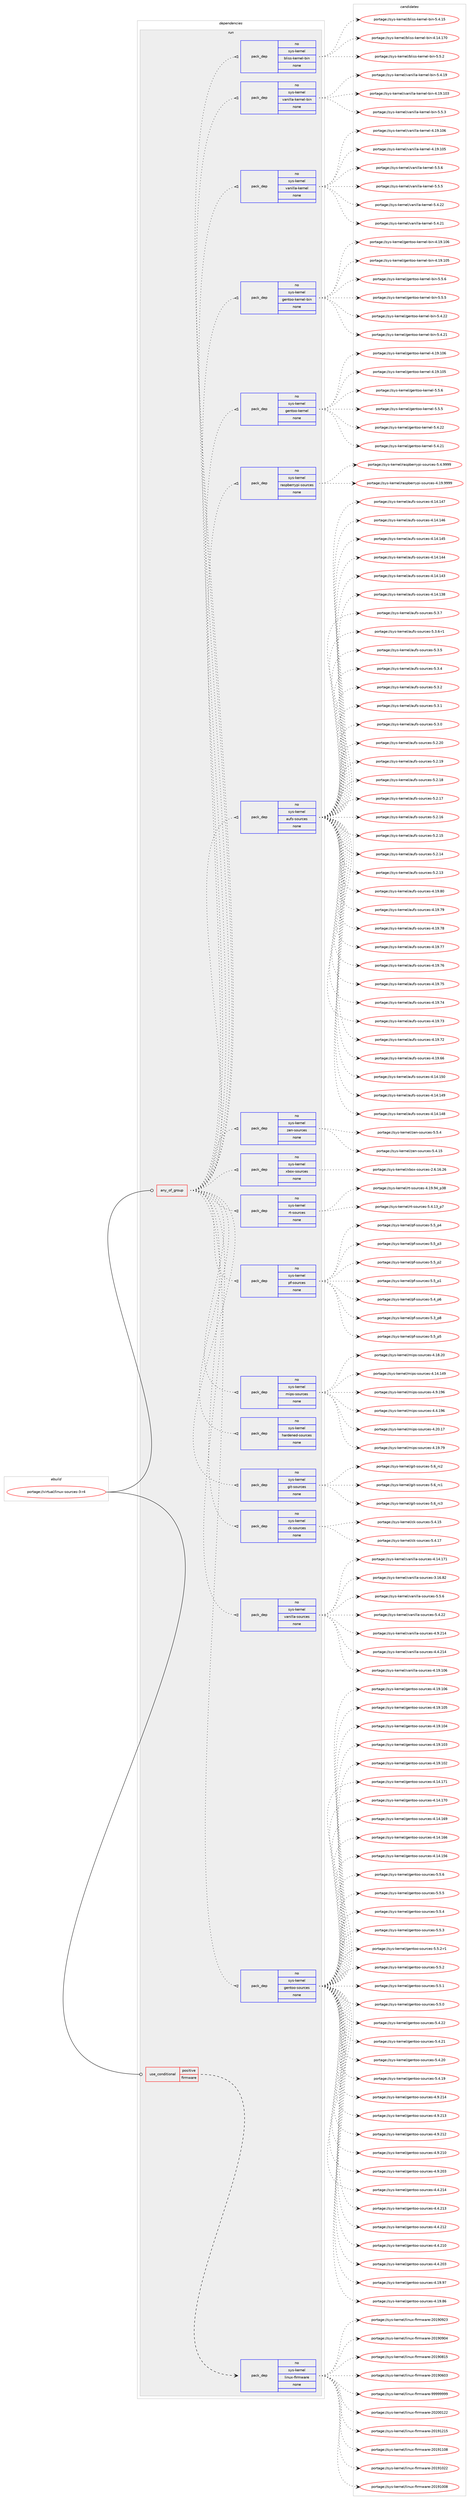 digraph prolog {

# *************
# Graph options
# *************

newrank=true;
concentrate=true;
compound=true;
graph [rankdir=LR,fontname=Helvetica,fontsize=10,ranksep=1.5];#, ranksep=2.5, nodesep=0.2];
edge  [arrowhead=vee];
node  [fontname=Helvetica,fontsize=10];

# **********
# The ebuild
# **********

subgraph cluster_leftcol {
color=gray;
rank=same;
label=<<i>ebuild</i>>;
id [label="portage://virtual/linux-sources-3-r4", color=red, width=4, href="../virtual/linux-sources-3-r4.svg"];
}

# ****************
# The dependencies
# ****************

subgraph cluster_midcol {
color=gray;
label=<<i>dependencies</i>>;
subgraph cluster_compile {
fillcolor="#eeeeee";
style=filled;
label=<<i>compile</i>>;
}
subgraph cluster_compileandrun {
fillcolor="#eeeeee";
style=filled;
label=<<i>compile and run</i>>;
}
subgraph cluster_run {
fillcolor="#eeeeee";
style=filled;
label=<<i>run</i>>;
subgraph any611 {
dependency26976 [label=<<TABLE BORDER="0" CELLBORDER="1" CELLSPACING="0" CELLPADDING="4"><TR><TD CELLPADDING="10">any_of_group</TD></TR></TABLE>>, shape=none, color=red];subgraph pack21816 {
dependency26977 [label=<<TABLE BORDER="0" CELLBORDER="1" CELLSPACING="0" CELLPADDING="4" WIDTH="220"><TR><TD ROWSPAN="6" CELLPADDING="30">pack_dep</TD></TR><TR><TD WIDTH="110">no</TD></TR><TR><TD>sys-kernel</TD></TR><TR><TD>gentoo-sources</TD></TR><TR><TD>none</TD></TR><TR><TD></TD></TR></TABLE>>, shape=none, color=blue];
}
dependency26976:e -> dependency26977:w [weight=20,style="dotted",arrowhead="oinv"];
subgraph pack21817 {
dependency26978 [label=<<TABLE BORDER="0" CELLBORDER="1" CELLSPACING="0" CELLPADDING="4" WIDTH="220"><TR><TD ROWSPAN="6" CELLPADDING="30">pack_dep</TD></TR><TR><TD WIDTH="110">no</TD></TR><TR><TD>sys-kernel</TD></TR><TR><TD>vanilla-sources</TD></TR><TR><TD>none</TD></TR><TR><TD></TD></TR></TABLE>>, shape=none, color=blue];
}
dependency26976:e -> dependency26978:w [weight=20,style="dotted",arrowhead="oinv"];
subgraph pack21818 {
dependency26979 [label=<<TABLE BORDER="0" CELLBORDER="1" CELLSPACING="0" CELLPADDING="4" WIDTH="220"><TR><TD ROWSPAN="6" CELLPADDING="30">pack_dep</TD></TR><TR><TD WIDTH="110">no</TD></TR><TR><TD>sys-kernel</TD></TR><TR><TD>ck-sources</TD></TR><TR><TD>none</TD></TR><TR><TD></TD></TR></TABLE>>, shape=none, color=blue];
}
dependency26976:e -> dependency26979:w [weight=20,style="dotted",arrowhead="oinv"];
subgraph pack21819 {
dependency26980 [label=<<TABLE BORDER="0" CELLBORDER="1" CELLSPACING="0" CELLPADDING="4" WIDTH="220"><TR><TD ROWSPAN="6" CELLPADDING="30">pack_dep</TD></TR><TR><TD WIDTH="110">no</TD></TR><TR><TD>sys-kernel</TD></TR><TR><TD>git-sources</TD></TR><TR><TD>none</TD></TR><TR><TD></TD></TR></TABLE>>, shape=none, color=blue];
}
dependency26976:e -> dependency26980:w [weight=20,style="dotted",arrowhead="oinv"];
subgraph pack21820 {
dependency26981 [label=<<TABLE BORDER="0" CELLBORDER="1" CELLSPACING="0" CELLPADDING="4" WIDTH="220"><TR><TD ROWSPAN="6" CELLPADDING="30">pack_dep</TD></TR><TR><TD WIDTH="110">no</TD></TR><TR><TD>sys-kernel</TD></TR><TR><TD>hardened-sources</TD></TR><TR><TD>none</TD></TR><TR><TD></TD></TR></TABLE>>, shape=none, color=blue];
}
dependency26976:e -> dependency26981:w [weight=20,style="dotted",arrowhead="oinv"];
subgraph pack21821 {
dependency26982 [label=<<TABLE BORDER="0" CELLBORDER="1" CELLSPACING="0" CELLPADDING="4" WIDTH="220"><TR><TD ROWSPAN="6" CELLPADDING="30">pack_dep</TD></TR><TR><TD WIDTH="110">no</TD></TR><TR><TD>sys-kernel</TD></TR><TR><TD>mips-sources</TD></TR><TR><TD>none</TD></TR><TR><TD></TD></TR></TABLE>>, shape=none, color=blue];
}
dependency26976:e -> dependency26982:w [weight=20,style="dotted",arrowhead="oinv"];
subgraph pack21822 {
dependency26983 [label=<<TABLE BORDER="0" CELLBORDER="1" CELLSPACING="0" CELLPADDING="4" WIDTH="220"><TR><TD ROWSPAN="6" CELLPADDING="30">pack_dep</TD></TR><TR><TD WIDTH="110">no</TD></TR><TR><TD>sys-kernel</TD></TR><TR><TD>pf-sources</TD></TR><TR><TD>none</TD></TR><TR><TD></TD></TR></TABLE>>, shape=none, color=blue];
}
dependency26976:e -> dependency26983:w [weight=20,style="dotted",arrowhead="oinv"];
subgraph pack21823 {
dependency26984 [label=<<TABLE BORDER="0" CELLBORDER="1" CELLSPACING="0" CELLPADDING="4" WIDTH="220"><TR><TD ROWSPAN="6" CELLPADDING="30">pack_dep</TD></TR><TR><TD WIDTH="110">no</TD></TR><TR><TD>sys-kernel</TD></TR><TR><TD>rt-sources</TD></TR><TR><TD>none</TD></TR><TR><TD></TD></TR></TABLE>>, shape=none, color=blue];
}
dependency26976:e -> dependency26984:w [weight=20,style="dotted",arrowhead="oinv"];
subgraph pack21824 {
dependency26985 [label=<<TABLE BORDER="0" CELLBORDER="1" CELLSPACING="0" CELLPADDING="4" WIDTH="220"><TR><TD ROWSPAN="6" CELLPADDING="30">pack_dep</TD></TR><TR><TD WIDTH="110">no</TD></TR><TR><TD>sys-kernel</TD></TR><TR><TD>xbox-sources</TD></TR><TR><TD>none</TD></TR><TR><TD></TD></TR></TABLE>>, shape=none, color=blue];
}
dependency26976:e -> dependency26985:w [weight=20,style="dotted",arrowhead="oinv"];
subgraph pack21825 {
dependency26986 [label=<<TABLE BORDER="0" CELLBORDER="1" CELLSPACING="0" CELLPADDING="4" WIDTH="220"><TR><TD ROWSPAN="6" CELLPADDING="30">pack_dep</TD></TR><TR><TD WIDTH="110">no</TD></TR><TR><TD>sys-kernel</TD></TR><TR><TD>zen-sources</TD></TR><TR><TD>none</TD></TR><TR><TD></TD></TR></TABLE>>, shape=none, color=blue];
}
dependency26976:e -> dependency26986:w [weight=20,style="dotted",arrowhead="oinv"];
subgraph pack21826 {
dependency26987 [label=<<TABLE BORDER="0" CELLBORDER="1" CELLSPACING="0" CELLPADDING="4" WIDTH="220"><TR><TD ROWSPAN="6" CELLPADDING="30">pack_dep</TD></TR><TR><TD WIDTH="110">no</TD></TR><TR><TD>sys-kernel</TD></TR><TR><TD>aufs-sources</TD></TR><TR><TD>none</TD></TR><TR><TD></TD></TR></TABLE>>, shape=none, color=blue];
}
dependency26976:e -> dependency26987:w [weight=20,style="dotted",arrowhead="oinv"];
subgraph pack21827 {
dependency26988 [label=<<TABLE BORDER="0" CELLBORDER="1" CELLSPACING="0" CELLPADDING="4" WIDTH="220"><TR><TD ROWSPAN="6" CELLPADDING="30">pack_dep</TD></TR><TR><TD WIDTH="110">no</TD></TR><TR><TD>sys-kernel</TD></TR><TR><TD>raspberrypi-sources</TD></TR><TR><TD>none</TD></TR><TR><TD></TD></TR></TABLE>>, shape=none, color=blue];
}
dependency26976:e -> dependency26988:w [weight=20,style="dotted",arrowhead="oinv"];
subgraph pack21828 {
dependency26989 [label=<<TABLE BORDER="0" CELLBORDER="1" CELLSPACING="0" CELLPADDING="4" WIDTH="220"><TR><TD ROWSPAN="6" CELLPADDING="30">pack_dep</TD></TR><TR><TD WIDTH="110">no</TD></TR><TR><TD>sys-kernel</TD></TR><TR><TD>gentoo-kernel</TD></TR><TR><TD>none</TD></TR><TR><TD></TD></TR></TABLE>>, shape=none, color=blue];
}
dependency26976:e -> dependency26989:w [weight=20,style="dotted",arrowhead="oinv"];
subgraph pack21829 {
dependency26990 [label=<<TABLE BORDER="0" CELLBORDER="1" CELLSPACING="0" CELLPADDING="4" WIDTH="220"><TR><TD ROWSPAN="6" CELLPADDING="30">pack_dep</TD></TR><TR><TD WIDTH="110">no</TD></TR><TR><TD>sys-kernel</TD></TR><TR><TD>gentoo-kernel-bin</TD></TR><TR><TD>none</TD></TR><TR><TD></TD></TR></TABLE>>, shape=none, color=blue];
}
dependency26976:e -> dependency26990:w [weight=20,style="dotted",arrowhead="oinv"];
subgraph pack21830 {
dependency26991 [label=<<TABLE BORDER="0" CELLBORDER="1" CELLSPACING="0" CELLPADDING="4" WIDTH="220"><TR><TD ROWSPAN="6" CELLPADDING="30">pack_dep</TD></TR><TR><TD WIDTH="110">no</TD></TR><TR><TD>sys-kernel</TD></TR><TR><TD>vanilla-kernel</TD></TR><TR><TD>none</TD></TR><TR><TD></TD></TR></TABLE>>, shape=none, color=blue];
}
dependency26976:e -> dependency26991:w [weight=20,style="dotted",arrowhead="oinv"];
subgraph pack21831 {
dependency26992 [label=<<TABLE BORDER="0" CELLBORDER="1" CELLSPACING="0" CELLPADDING="4" WIDTH="220"><TR><TD ROWSPAN="6" CELLPADDING="30">pack_dep</TD></TR><TR><TD WIDTH="110">no</TD></TR><TR><TD>sys-kernel</TD></TR><TR><TD>vanilla-kernel-bin</TD></TR><TR><TD>none</TD></TR><TR><TD></TD></TR></TABLE>>, shape=none, color=blue];
}
dependency26976:e -> dependency26992:w [weight=20,style="dotted",arrowhead="oinv"];
subgraph pack21832 {
dependency26993 [label=<<TABLE BORDER="0" CELLBORDER="1" CELLSPACING="0" CELLPADDING="4" WIDTH="220"><TR><TD ROWSPAN="6" CELLPADDING="30">pack_dep</TD></TR><TR><TD WIDTH="110">no</TD></TR><TR><TD>sys-kernel</TD></TR><TR><TD>bliss-kernel-bin</TD></TR><TR><TD>none</TD></TR><TR><TD></TD></TR></TABLE>>, shape=none, color=blue];
}
dependency26976:e -> dependency26993:w [weight=20,style="dotted",arrowhead="oinv"];
}
id:e -> dependency26976:w [weight=20,style="solid",arrowhead="odot"];
subgraph cond4532 {
dependency26994 [label=<<TABLE BORDER="0" CELLBORDER="1" CELLSPACING="0" CELLPADDING="4"><TR><TD ROWSPAN="3" CELLPADDING="10">use_conditional</TD></TR><TR><TD>positive</TD></TR><TR><TD>firmware</TD></TR></TABLE>>, shape=none, color=red];
subgraph pack21833 {
dependency26995 [label=<<TABLE BORDER="0" CELLBORDER="1" CELLSPACING="0" CELLPADDING="4" WIDTH="220"><TR><TD ROWSPAN="6" CELLPADDING="30">pack_dep</TD></TR><TR><TD WIDTH="110">no</TD></TR><TR><TD>sys-kernel</TD></TR><TR><TD>linux-firmware</TD></TR><TR><TD>none</TD></TR><TR><TD></TD></TR></TABLE>>, shape=none, color=blue];
}
dependency26994:e -> dependency26995:w [weight=20,style="dashed",arrowhead="vee"];
}
id:e -> dependency26994:w [weight=20,style="solid",arrowhead="odot"];
}
}

# **************
# The candidates
# **************

subgraph cluster_choices {
rank=same;
color=gray;
label=<<i>candidates</i>>;

subgraph choice21816 {
color=black;
nodesep=1;
choice11512111545107101114110101108471031011101161111114511511111711499101115455346534654 [label="portage://sys-kernel/gentoo-sources-5.5.6", color=red, width=4,href="../sys-kernel/gentoo-sources-5.5.6.svg"];
choice11512111545107101114110101108471031011101161111114511511111711499101115455346534653 [label="portage://sys-kernel/gentoo-sources-5.5.5", color=red, width=4,href="../sys-kernel/gentoo-sources-5.5.5.svg"];
choice11512111545107101114110101108471031011101161111114511511111711499101115455346534652 [label="portage://sys-kernel/gentoo-sources-5.5.4", color=red, width=4,href="../sys-kernel/gentoo-sources-5.5.4.svg"];
choice11512111545107101114110101108471031011101161111114511511111711499101115455346534651 [label="portage://sys-kernel/gentoo-sources-5.5.3", color=red, width=4,href="../sys-kernel/gentoo-sources-5.5.3.svg"];
choice115121115451071011141101011084710310111011611111145115111117114991011154553465346504511449 [label="portage://sys-kernel/gentoo-sources-5.5.2-r1", color=red, width=4,href="../sys-kernel/gentoo-sources-5.5.2-r1.svg"];
choice11512111545107101114110101108471031011101161111114511511111711499101115455346534650 [label="portage://sys-kernel/gentoo-sources-5.5.2", color=red, width=4,href="../sys-kernel/gentoo-sources-5.5.2.svg"];
choice11512111545107101114110101108471031011101161111114511511111711499101115455346534649 [label="portage://sys-kernel/gentoo-sources-5.5.1", color=red, width=4,href="../sys-kernel/gentoo-sources-5.5.1.svg"];
choice11512111545107101114110101108471031011101161111114511511111711499101115455346534648 [label="portage://sys-kernel/gentoo-sources-5.5.0", color=red, width=4,href="../sys-kernel/gentoo-sources-5.5.0.svg"];
choice1151211154510710111411010110847103101110116111111451151111171149910111545534652465050 [label="portage://sys-kernel/gentoo-sources-5.4.22", color=red, width=4,href="../sys-kernel/gentoo-sources-5.4.22.svg"];
choice1151211154510710111411010110847103101110116111111451151111171149910111545534652465049 [label="portage://sys-kernel/gentoo-sources-5.4.21", color=red, width=4,href="../sys-kernel/gentoo-sources-5.4.21.svg"];
choice1151211154510710111411010110847103101110116111111451151111171149910111545534652465048 [label="portage://sys-kernel/gentoo-sources-5.4.20", color=red, width=4,href="../sys-kernel/gentoo-sources-5.4.20.svg"];
choice1151211154510710111411010110847103101110116111111451151111171149910111545534652464957 [label="portage://sys-kernel/gentoo-sources-5.4.19", color=red, width=4,href="../sys-kernel/gentoo-sources-5.4.19.svg"];
choice115121115451071011141101011084710310111011611111145115111117114991011154552465746504952 [label="portage://sys-kernel/gentoo-sources-4.9.214", color=red, width=4,href="../sys-kernel/gentoo-sources-4.9.214.svg"];
choice115121115451071011141101011084710310111011611111145115111117114991011154552465746504951 [label="portage://sys-kernel/gentoo-sources-4.9.213", color=red, width=4,href="../sys-kernel/gentoo-sources-4.9.213.svg"];
choice115121115451071011141101011084710310111011611111145115111117114991011154552465746504950 [label="portage://sys-kernel/gentoo-sources-4.9.212", color=red, width=4,href="../sys-kernel/gentoo-sources-4.9.212.svg"];
choice115121115451071011141101011084710310111011611111145115111117114991011154552465746504948 [label="portage://sys-kernel/gentoo-sources-4.9.210", color=red, width=4,href="../sys-kernel/gentoo-sources-4.9.210.svg"];
choice115121115451071011141101011084710310111011611111145115111117114991011154552465746504851 [label="portage://sys-kernel/gentoo-sources-4.9.203", color=red, width=4,href="../sys-kernel/gentoo-sources-4.9.203.svg"];
choice115121115451071011141101011084710310111011611111145115111117114991011154552465246504952 [label="portage://sys-kernel/gentoo-sources-4.4.214", color=red, width=4,href="../sys-kernel/gentoo-sources-4.4.214.svg"];
choice115121115451071011141101011084710310111011611111145115111117114991011154552465246504951 [label="portage://sys-kernel/gentoo-sources-4.4.213", color=red, width=4,href="../sys-kernel/gentoo-sources-4.4.213.svg"];
choice115121115451071011141101011084710310111011611111145115111117114991011154552465246504950 [label="portage://sys-kernel/gentoo-sources-4.4.212", color=red, width=4,href="../sys-kernel/gentoo-sources-4.4.212.svg"];
choice115121115451071011141101011084710310111011611111145115111117114991011154552465246504948 [label="portage://sys-kernel/gentoo-sources-4.4.210", color=red, width=4,href="../sys-kernel/gentoo-sources-4.4.210.svg"];
choice115121115451071011141101011084710310111011611111145115111117114991011154552465246504851 [label="portage://sys-kernel/gentoo-sources-4.4.203", color=red, width=4,href="../sys-kernel/gentoo-sources-4.4.203.svg"];
choice115121115451071011141101011084710310111011611111145115111117114991011154552464957465755 [label="portage://sys-kernel/gentoo-sources-4.19.97", color=red, width=4,href="../sys-kernel/gentoo-sources-4.19.97.svg"];
choice115121115451071011141101011084710310111011611111145115111117114991011154552464957465654 [label="portage://sys-kernel/gentoo-sources-4.19.86", color=red, width=4,href="../sys-kernel/gentoo-sources-4.19.86.svg"];
choice11512111545107101114110101108471031011101161111114511511111711499101115455246495746494854 [label="portage://sys-kernel/gentoo-sources-4.19.106", color=red, width=4,href="../sys-kernel/gentoo-sources-4.19.106.svg"];
choice11512111545107101114110101108471031011101161111114511511111711499101115455246495746494853 [label="portage://sys-kernel/gentoo-sources-4.19.105", color=red, width=4,href="../sys-kernel/gentoo-sources-4.19.105.svg"];
choice11512111545107101114110101108471031011101161111114511511111711499101115455246495746494852 [label="portage://sys-kernel/gentoo-sources-4.19.104", color=red, width=4,href="../sys-kernel/gentoo-sources-4.19.104.svg"];
choice11512111545107101114110101108471031011101161111114511511111711499101115455246495746494851 [label="portage://sys-kernel/gentoo-sources-4.19.103", color=red, width=4,href="../sys-kernel/gentoo-sources-4.19.103.svg"];
choice11512111545107101114110101108471031011101161111114511511111711499101115455246495746494850 [label="portage://sys-kernel/gentoo-sources-4.19.102", color=red, width=4,href="../sys-kernel/gentoo-sources-4.19.102.svg"];
choice11512111545107101114110101108471031011101161111114511511111711499101115455246495246495549 [label="portage://sys-kernel/gentoo-sources-4.14.171", color=red, width=4,href="../sys-kernel/gentoo-sources-4.14.171.svg"];
choice11512111545107101114110101108471031011101161111114511511111711499101115455246495246495548 [label="portage://sys-kernel/gentoo-sources-4.14.170", color=red, width=4,href="../sys-kernel/gentoo-sources-4.14.170.svg"];
choice11512111545107101114110101108471031011101161111114511511111711499101115455246495246495457 [label="portage://sys-kernel/gentoo-sources-4.14.169", color=red, width=4,href="../sys-kernel/gentoo-sources-4.14.169.svg"];
choice11512111545107101114110101108471031011101161111114511511111711499101115455246495246495454 [label="portage://sys-kernel/gentoo-sources-4.14.166", color=red, width=4,href="../sys-kernel/gentoo-sources-4.14.166.svg"];
choice11512111545107101114110101108471031011101161111114511511111711499101115455246495246495354 [label="portage://sys-kernel/gentoo-sources-4.14.156", color=red, width=4,href="../sys-kernel/gentoo-sources-4.14.156.svg"];
dependency26977:e -> choice11512111545107101114110101108471031011101161111114511511111711499101115455346534654:w [style=dotted,weight="100"];
dependency26977:e -> choice11512111545107101114110101108471031011101161111114511511111711499101115455346534653:w [style=dotted,weight="100"];
dependency26977:e -> choice11512111545107101114110101108471031011101161111114511511111711499101115455346534652:w [style=dotted,weight="100"];
dependency26977:e -> choice11512111545107101114110101108471031011101161111114511511111711499101115455346534651:w [style=dotted,weight="100"];
dependency26977:e -> choice115121115451071011141101011084710310111011611111145115111117114991011154553465346504511449:w [style=dotted,weight="100"];
dependency26977:e -> choice11512111545107101114110101108471031011101161111114511511111711499101115455346534650:w [style=dotted,weight="100"];
dependency26977:e -> choice11512111545107101114110101108471031011101161111114511511111711499101115455346534649:w [style=dotted,weight="100"];
dependency26977:e -> choice11512111545107101114110101108471031011101161111114511511111711499101115455346534648:w [style=dotted,weight="100"];
dependency26977:e -> choice1151211154510710111411010110847103101110116111111451151111171149910111545534652465050:w [style=dotted,weight="100"];
dependency26977:e -> choice1151211154510710111411010110847103101110116111111451151111171149910111545534652465049:w [style=dotted,weight="100"];
dependency26977:e -> choice1151211154510710111411010110847103101110116111111451151111171149910111545534652465048:w [style=dotted,weight="100"];
dependency26977:e -> choice1151211154510710111411010110847103101110116111111451151111171149910111545534652464957:w [style=dotted,weight="100"];
dependency26977:e -> choice115121115451071011141101011084710310111011611111145115111117114991011154552465746504952:w [style=dotted,weight="100"];
dependency26977:e -> choice115121115451071011141101011084710310111011611111145115111117114991011154552465746504951:w [style=dotted,weight="100"];
dependency26977:e -> choice115121115451071011141101011084710310111011611111145115111117114991011154552465746504950:w [style=dotted,weight="100"];
dependency26977:e -> choice115121115451071011141101011084710310111011611111145115111117114991011154552465746504948:w [style=dotted,weight="100"];
dependency26977:e -> choice115121115451071011141101011084710310111011611111145115111117114991011154552465746504851:w [style=dotted,weight="100"];
dependency26977:e -> choice115121115451071011141101011084710310111011611111145115111117114991011154552465246504952:w [style=dotted,weight="100"];
dependency26977:e -> choice115121115451071011141101011084710310111011611111145115111117114991011154552465246504951:w [style=dotted,weight="100"];
dependency26977:e -> choice115121115451071011141101011084710310111011611111145115111117114991011154552465246504950:w [style=dotted,weight="100"];
dependency26977:e -> choice115121115451071011141101011084710310111011611111145115111117114991011154552465246504948:w [style=dotted,weight="100"];
dependency26977:e -> choice115121115451071011141101011084710310111011611111145115111117114991011154552465246504851:w [style=dotted,weight="100"];
dependency26977:e -> choice115121115451071011141101011084710310111011611111145115111117114991011154552464957465755:w [style=dotted,weight="100"];
dependency26977:e -> choice115121115451071011141101011084710310111011611111145115111117114991011154552464957465654:w [style=dotted,weight="100"];
dependency26977:e -> choice11512111545107101114110101108471031011101161111114511511111711499101115455246495746494854:w [style=dotted,weight="100"];
dependency26977:e -> choice11512111545107101114110101108471031011101161111114511511111711499101115455246495746494853:w [style=dotted,weight="100"];
dependency26977:e -> choice11512111545107101114110101108471031011101161111114511511111711499101115455246495746494852:w [style=dotted,weight="100"];
dependency26977:e -> choice11512111545107101114110101108471031011101161111114511511111711499101115455246495746494851:w [style=dotted,weight="100"];
dependency26977:e -> choice11512111545107101114110101108471031011101161111114511511111711499101115455246495746494850:w [style=dotted,weight="100"];
dependency26977:e -> choice11512111545107101114110101108471031011101161111114511511111711499101115455246495246495549:w [style=dotted,weight="100"];
dependency26977:e -> choice11512111545107101114110101108471031011101161111114511511111711499101115455246495246495548:w [style=dotted,weight="100"];
dependency26977:e -> choice11512111545107101114110101108471031011101161111114511511111711499101115455246495246495457:w [style=dotted,weight="100"];
dependency26977:e -> choice11512111545107101114110101108471031011101161111114511511111711499101115455246495246495454:w [style=dotted,weight="100"];
dependency26977:e -> choice11512111545107101114110101108471031011101161111114511511111711499101115455246495246495354:w [style=dotted,weight="100"];
}
subgraph choice21817 {
color=black;
nodesep=1;
choice115121115451071011141101011084711897110105108108974511511111711499101115455346534654 [label="portage://sys-kernel/vanilla-sources-5.5.6", color=red, width=4,href="../sys-kernel/vanilla-sources-5.5.6.svg"];
choice11512111545107101114110101108471189711010510810897451151111171149910111545534652465050 [label="portage://sys-kernel/vanilla-sources-5.4.22", color=red, width=4,href="../sys-kernel/vanilla-sources-5.4.22.svg"];
choice1151211154510710111411010110847118971101051081089745115111117114991011154552465746504952 [label="portage://sys-kernel/vanilla-sources-4.9.214", color=red, width=4,href="../sys-kernel/vanilla-sources-4.9.214.svg"];
choice1151211154510710111411010110847118971101051081089745115111117114991011154552465246504952 [label="portage://sys-kernel/vanilla-sources-4.4.214", color=red, width=4,href="../sys-kernel/vanilla-sources-4.4.214.svg"];
choice115121115451071011141101011084711897110105108108974511511111711499101115455246495746494854 [label="portage://sys-kernel/vanilla-sources-4.19.106", color=red, width=4,href="../sys-kernel/vanilla-sources-4.19.106.svg"];
choice115121115451071011141101011084711897110105108108974511511111711499101115455246495246495549 [label="portage://sys-kernel/vanilla-sources-4.14.171", color=red, width=4,href="../sys-kernel/vanilla-sources-4.14.171.svg"];
choice1151211154510710111411010110847118971101051081089745115111117114991011154551464954465650 [label="portage://sys-kernel/vanilla-sources-3.16.82", color=red, width=4,href="../sys-kernel/vanilla-sources-3.16.82.svg"];
dependency26978:e -> choice115121115451071011141101011084711897110105108108974511511111711499101115455346534654:w [style=dotted,weight="100"];
dependency26978:e -> choice11512111545107101114110101108471189711010510810897451151111171149910111545534652465050:w [style=dotted,weight="100"];
dependency26978:e -> choice1151211154510710111411010110847118971101051081089745115111117114991011154552465746504952:w [style=dotted,weight="100"];
dependency26978:e -> choice1151211154510710111411010110847118971101051081089745115111117114991011154552465246504952:w [style=dotted,weight="100"];
dependency26978:e -> choice115121115451071011141101011084711897110105108108974511511111711499101115455246495746494854:w [style=dotted,weight="100"];
dependency26978:e -> choice115121115451071011141101011084711897110105108108974511511111711499101115455246495246495549:w [style=dotted,weight="100"];
dependency26978:e -> choice1151211154510710111411010110847118971101051081089745115111117114991011154551464954465650:w [style=dotted,weight="100"];
}
subgraph choice21818 {
color=black;
nodesep=1;
choice115121115451071011141101011084799107451151111171149910111545534652464955 [label="portage://sys-kernel/ck-sources-5.4.17", color=red, width=4,href="../sys-kernel/ck-sources-5.4.17.svg"];
choice115121115451071011141101011084799107451151111171149910111545534652464953 [label="portage://sys-kernel/ck-sources-5.4.15", color=red, width=4,href="../sys-kernel/ck-sources-5.4.15.svg"];
dependency26979:e -> choice115121115451071011141101011084799107451151111171149910111545534652464955:w [style=dotted,weight="100"];
dependency26979:e -> choice115121115451071011141101011084799107451151111171149910111545534652464953:w [style=dotted,weight="100"];
}
subgraph choice21819 {
color=black;
nodesep=1;
choice1151211154510710111411010110847103105116451151111171149910111545534654951149951 [label="portage://sys-kernel/git-sources-5.6_rc3", color=red, width=4,href="../sys-kernel/git-sources-5.6_rc3.svg"];
choice1151211154510710111411010110847103105116451151111171149910111545534654951149950 [label="portage://sys-kernel/git-sources-5.6_rc2", color=red, width=4,href="../sys-kernel/git-sources-5.6_rc2.svg"];
choice1151211154510710111411010110847103105116451151111171149910111545534654951149949 [label="portage://sys-kernel/git-sources-5.6_rc1", color=red, width=4,href="../sys-kernel/git-sources-5.6_rc1.svg"];
dependency26980:e -> choice1151211154510710111411010110847103105116451151111171149910111545534654951149951:w [style=dotted,weight="100"];
dependency26980:e -> choice1151211154510710111411010110847103105116451151111171149910111545534654951149950:w [style=dotted,weight="100"];
dependency26980:e -> choice1151211154510710111411010110847103105116451151111171149910111545534654951149949:w [style=dotted,weight="100"];
}
subgraph choice21820 {
color=black;
nodesep=1;
}
subgraph choice21821 {
color=black;
nodesep=1;
choice115121115451071011141101011084710910511211545115111117114991011154552465746495754 [label="portage://sys-kernel/mips-sources-4.9.196", color=red, width=4,href="../sys-kernel/mips-sources-4.9.196.svg"];
choice115121115451071011141101011084710910511211545115111117114991011154552465246495754 [label="portage://sys-kernel/mips-sources-4.4.196", color=red, width=4,href="../sys-kernel/mips-sources-4.4.196.svg"];
choice115121115451071011141101011084710910511211545115111117114991011154552465048464955 [label="portage://sys-kernel/mips-sources-4.20.17", color=red, width=4,href="../sys-kernel/mips-sources-4.20.17.svg"];
choice115121115451071011141101011084710910511211545115111117114991011154552464957465557 [label="portage://sys-kernel/mips-sources-4.19.79", color=red, width=4,href="../sys-kernel/mips-sources-4.19.79.svg"];
choice115121115451071011141101011084710910511211545115111117114991011154552464956465048 [label="portage://sys-kernel/mips-sources-4.18.20", color=red, width=4,href="../sys-kernel/mips-sources-4.18.20.svg"];
choice11512111545107101114110101108471091051121154511511111711499101115455246495246495257 [label="portage://sys-kernel/mips-sources-4.14.149", color=red, width=4,href="../sys-kernel/mips-sources-4.14.149.svg"];
dependency26982:e -> choice115121115451071011141101011084710910511211545115111117114991011154552465746495754:w [style=dotted,weight="100"];
dependency26982:e -> choice115121115451071011141101011084710910511211545115111117114991011154552465246495754:w [style=dotted,weight="100"];
dependency26982:e -> choice115121115451071011141101011084710910511211545115111117114991011154552465048464955:w [style=dotted,weight="100"];
dependency26982:e -> choice115121115451071011141101011084710910511211545115111117114991011154552464957465557:w [style=dotted,weight="100"];
dependency26982:e -> choice115121115451071011141101011084710910511211545115111117114991011154552464956465048:w [style=dotted,weight="100"];
dependency26982:e -> choice11512111545107101114110101108471091051121154511511111711499101115455246495246495257:w [style=dotted,weight="100"];
}
subgraph choice21822 {
color=black;
nodesep=1;
choice11512111545107101114110101108471121024511511111711499101115455346539511253 [label="portage://sys-kernel/pf-sources-5.5_p5", color=red, width=4,href="../sys-kernel/pf-sources-5.5_p5.svg"];
choice11512111545107101114110101108471121024511511111711499101115455346539511252 [label="portage://sys-kernel/pf-sources-5.5_p4", color=red, width=4,href="../sys-kernel/pf-sources-5.5_p4.svg"];
choice11512111545107101114110101108471121024511511111711499101115455346539511251 [label="portage://sys-kernel/pf-sources-5.5_p3", color=red, width=4,href="../sys-kernel/pf-sources-5.5_p3.svg"];
choice11512111545107101114110101108471121024511511111711499101115455346539511250 [label="portage://sys-kernel/pf-sources-5.5_p2", color=red, width=4,href="../sys-kernel/pf-sources-5.5_p2.svg"];
choice11512111545107101114110101108471121024511511111711499101115455346539511249 [label="portage://sys-kernel/pf-sources-5.5_p1", color=red, width=4,href="../sys-kernel/pf-sources-5.5_p1.svg"];
choice11512111545107101114110101108471121024511511111711499101115455346529511254 [label="portage://sys-kernel/pf-sources-5.4_p6", color=red, width=4,href="../sys-kernel/pf-sources-5.4_p6.svg"];
choice11512111545107101114110101108471121024511511111711499101115455346519511256 [label="portage://sys-kernel/pf-sources-5.3_p8", color=red, width=4,href="../sys-kernel/pf-sources-5.3_p8.svg"];
dependency26983:e -> choice11512111545107101114110101108471121024511511111711499101115455346539511253:w [style=dotted,weight="100"];
dependency26983:e -> choice11512111545107101114110101108471121024511511111711499101115455346539511252:w [style=dotted,weight="100"];
dependency26983:e -> choice11512111545107101114110101108471121024511511111711499101115455346539511251:w [style=dotted,weight="100"];
dependency26983:e -> choice11512111545107101114110101108471121024511511111711499101115455346539511250:w [style=dotted,weight="100"];
dependency26983:e -> choice11512111545107101114110101108471121024511511111711499101115455346539511249:w [style=dotted,weight="100"];
dependency26983:e -> choice11512111545107101114110101108471121024511511111711499101115455346529511254:w [style=dotted,weight="100"];
dependency26983:e -> choice11512111545107101114110101108471121024511511111711499101115455346519511256:w [style=dotted,weight="100"];
}
subgraph choice21823 {
color=black;
nodesep=1;
choice11512111545107101114110101108471141164511511111711499101115455346524649519511255 [label="portage://sys-kernel/rt-sources-5.4.13_p7", color=red, width=4,href="../sys-kernel/rt-sources-5.4.13_p7.svg"];
choice115121115451071011141101011084711411645115111117114991011154552464957465752951125156 [label="portage://sys-kernel/rt-sources-4.19.94_p38", color=red, width=4,href="../sys-kernel/rt-sources-4.19.94_p38.svg"];
dependency26984:e -> choice11512111545107101114110101108471141164511511111711499101115455346524649519511255:w [style=dotted,weight="100"];
dependency26984:e -> choice115121115451071011141101011084711411645115111117114991011154552464957465752951125156:w [style=dotted,weight="100"];
}
subgraph choice21824 {
color=black;
nodesep=1;
choice115121115451071011141101011084712098111120451151111171149910111545504654464954465054 [label="portage://sys-kernel/xbox-sources-2.6.16.26", color=red, width=4,href="../sys-kernel/xbox-sources-2.6.16.26.svg"];
dependency26985:e -> choice115121115451071011141101011084712098111120451151111171149910111545504654464954465054:w [style=dotted,weight="100"];
}
subgraph choice21825 {
color=black;
nodesep=1;
choice11512111545107101114110101108471221011104511511111711499101115455346534652 [label="portage://sys-kernel/zen-sources-5.5.4", color=red, width=4,href="../sys-kernel/zen-sources-5.5.4.svg"];
choice1151211154510710111411010110847122101110451151111171149910111545534652464953 [label="portage://sys-kernel/zen-sources-5.4.15", color=red, width=4,href="../sys-kernel/zen-sources-5.4.15.svg"];
dependency26986:e -> choice11512111545107101114110101108471221011104511511111711499101115455346534652:w [style=dotted,weight="100"];
dependency26986:e -> choice1151211154510710111411010110847122101110451151111171149910111545534652464953:w [style=dotted,weight="100"];
}
subgraph choice21826 {
color=black;
nodesep=1;
choice1151211154510710111411010110847971171021154511511111711499101115455346514655 [label="portage://sys-kernel/aufs-sources-5.3.7", color=red, width=4,href="../sys-kernel/aufs-sources-5.3.7.svg"];
choice11512111545107101114110101108479711710211545115111117114991011154553465146544511449 [label="portage://sys-kernel/aufs-sources-5.3.6-r1", color=red, width=4,href="../sys-kernel/aufs-sources-5.3.6-r1.svg"];
choice1151211154510710111411010110847971171021154511511111711499101115455346514653 [label="portage://sys-kernel/aufs-sources-5.3.5", color=red, width=4,href="../sys-kernel/aufs-sources-5.3.5.svg"];
choice1151211154510710111411010110847971171021154511511111711499101115455346514652 [label="portage://sys-kernel/aufs-sources-5.3.4", color=red, width=4,href="../sys-kernel/aufs-sources-5.3.4.svg"];
choice1151211154510710111411010110847971171021154511511111711499101115455346514650 [label="portage://sys-kernel/aufs-sources-5.3.2", color=red, width=4,href="../sys-kernel/aufs-sources-5.3.2.svg"];
choice1151211154510710111411010110847971171021154511511111711499101115455346514649 [label="portage://sys-kernel/aufs-sources-5.3.1", color=red, width=4,href="../sys-kernel/aufs-sources-5.3.1.svg"];
choice1151211154510710111411010110847971171021154511511111711499101115455346514648 [label="portage://sys-kernel/aufs-sources-5.3.0", color=red, width=4,href="../sys-kernel/aufs-sources-5.3.0.svg"];
choice115121115451071011141101011084797117102115451151111171149910111545534650465048 [label="portage://sys-kernel/aufs-sources-5.2.20", color=red, width=4,href="../sys-kernel/aufs-sources-5.2.20.svg"];
choice115121115451071011141101011084797117102115451151111171149910111545534650464957 [label="portage://sys-kernel/aufs-sources-5.2.19", color=red, width=4,href="../sys-kernel/aufs-sources-5.2.19.svg"];
choice115121115451071011141101011084797117102115451151111171149910111545534650464956 [label="portage://sys-kernel/aufs-sources-5.2.18", color=red, width=4,href="../sys-kernel/aufs-sources-5.2.18.svg"];
choice115121115451071011141101011084797117102115451151111171149910111545534650464955 [label="portage://sys-kernel/aufs-sources-5.2.17", color=red, width=4,href="../sys-kernel/aufs-sources-5.2.17.svg"];
choice115121115451071011141101011084797117102115451151111171149910111545534650464954 [label="portage://sys-kernel/aufs-sources-5.2.16", color=red, width=4,href="../sys-kernel/aufs-sources-5.2.16.svg"];
choice115121115451071011141101011084797117102115451151111171149910111545534650464953 [label="portage://sys-kernel/aufs-sources-5.2.15", color=red, width=4,href="../sys-kernel/aufs-sources-5.2.15.svg"];
choice115121115451071011141101011084797117102115451151111171149910111545534650464952 [label="portage://sys-kernel/aufs-sources-5.2.14", color=red, width=4,href="../sys-kernel/aufs-sources-5.2.14.svg"];
choice115121115451071011141101011084797117102115451151111171149910111545534650464951 [label="portage://sys-kernel/aufs-sources-5.2.13", color=red, width=4,href="../sys-kernel/aufs-sources-5.2.13.svg"];
choice11512111545107101114110101108479711710211545115111117114991011154552464957465648 [label="portage://sys-kernel/aufs-sources-4.19.80", color=red, width=4,href="../sys-kernel/aufs-sources-4.19.80.svg"];
choice11512111545107101114110101108479711710211545115111117114991011154552464957465557 [label="portage://sys-kernel/aufs-sources-4.19.79", color=red, width=4,href="../sys-kernel/aufs-sources-4.19.79.svg"];
choice11512111545107101114110101108479711710211545115111117114991011154552464957465556 [label="portage://sys-kernel/aufs-sources-4.19.78", color=red, width=4,href="../sys-kernel/aufs-sources-4.19.78.svg"];
choice11512111545107101114110101108479711710211545115111117114991011154552464957465555 [label="portage://sys-kernel/aufs-sources-4.19.77", color=red, width=4,href="../sys-kernel/aufs-sources-4.19.77.svg"];
choice11512111545107101114110101108479711710211545115111117114991011154552464957465554 [label="portage://sys-kernel/aufs-sources-4.19.76", color=red, width=4,href="../sys-kernel/aufs-sources-4.19.76.svg"];
choice11512111545107101114110101108479711710211545115111117114991011154552464957465553 [label="portage://sys-kernel/aufs-sources-4.19.75", color=red, width=4,href="../sys-kernel/aufs-sources-4.19.75.svg"];
choice11512111545107101114110101108479711710211545115111117114991011154552464957465552 [label="portage://sys-kernel/aufs-sources-4.19.74", color=red, width=4,href="../sys-kernel/aufs-sources-4.19.74.svg"];
choice11512111545107101114110101108479711710211545115111117114991011154552464957465551 [label="portage://sys-kernel/aufs-sources-4.19.73", color=red, width=4,href="../sys-kernel/aufs-sources-4.19.73.svg"];
choice11512111545107101114110101108479711710211545115111117114991011154552464957465550 [label="portage://sys-kernel/aufs-sources-4.19.72", color=red, width=4,href="../sys-kernel/aufs-sources-4.19.72.svg"];
choice11512111545107101114110101108479711710211545115111117114991011154552464957465454 [label="portage://sys-kernel/aufs-sources-4.19.66", color=red, width=4,href="../sys-kernel/aufs-sources-4.19.66.svg"];
choice1151211154510710111411010110847971171021154511511111711499101115455246495246495348 [label="portage://sys-kernel/aufs-sources-4.14.150", color=red, width=4,href="../sys-kernel/aufs-sources-4.14.150.svg"];
choice1151211154510710111411010110847971171021154511511111711499101115455246495246495257 [label="portage://sys-kernel/aufs-sources-4.14.149", color=red, width=4,href="../sys-kernel/aufs-sources-4.14.149.svg"];
choice1151211154510710111411010110847971171021154511511111711499101115455246495246495256 [label="portage://sys-kernel/aufs-sources-4.14.148", color=red, width=4,href="../sys-kernel/aufs-sources-4.14.148.svg"];
choice1151211154510710111411010110847971171021154511511111711499101115455246495246495255 [label="portage://sys-kernel/aufs-sources-4.14.147", color=red, width=4,href="../sys-kernel/aufs-sources-4.14.147.svg"];
choice1151211154510710111411010110847971171021154511511111711499101115455246495246495254 [label="portage://sys-kernel/aufs-sources-4.14.146", color=red, width=4,href="../sys-kernel/aufs-sources-4.14.146.svg"];
choice1151211154510710111411010110847971171021154511511111711499101115455246495246495253 [label="portage://sys-kernel/aufs-sources-4.14.145", color=red, width=4,href="../sys-kernel/aufs-sources-4.14.145.svg"];
choice1151211154510710111411010110847971171021154511511111711499101115455246495246495252 [label="portage://sys-kernel/aufs-sources-4.14.144", color=red, width=4,href="../sys-kernel/aufs-sources-4.14.144.svg"];
choice1151211154510710111411010110847971171021154511511111711499101115455246495246495251 [label="portage://sys-kernel/aufs-sources-4.14.143", color=red, width=4,href="../sys-kernel/aufs-sources-4.14.143.svg"];
choice1151211154510710111411010110847971171021154511511111711499101115455246495246495156 [label="portage://sys-kernel/aufs-sources-4.14.138", color=red, width=4,href="../sys-kernel/aufs-sources-4.14.138.svg"];
dependency26987:e -> choice1151211154510710111411010110847971171021154511511111711499101115455346514655:w [style=dotted,weight="100"];
dependency26987:e -> choice11512111545107101114110101108479711710211545115111117114991011154553465146544511449:w [style=dotted,weight="100"];
dependency26987:e -> choice1151211154510710111411010110847971171021154511511111711499101115455346514653:w [style=dotted,weight="100"];
dependency26987:e -> choice1151211154510710111411010110847971171021154511511111711499101115455346514652:w [style=dotted,weight="100"];
dependency26987:e -> choice1151211154510710111411010110847971171021154511511111711499101115455346514650:w [style=dotted,weight="100"];
dependency26987:e -> choice1151211154510710111411010110847971171021154511511111711499101115455346514649:w [style=dotted,weight="100"];
dependency26987:e -> choice1151211154510710111411010110847971171021154511511111711499101115455346514648:w [style=dotted,weight="100"];
dependency26987:e -> choice115121115451071011141101011084797117102115451151111171149910111545534650465048:w [style=dotted,weight="100"];
dependency26987:e -> choice115121115451071011141101011084797117102115451151111171149910111545534650464957:w [style=dotted,weight="100"];
dependency26987:e -> choice115121115451071011141101011084797117102115451151111171149910111545534650464956:w [style=dotted,weight="100"];
dependency26987:e -> choice115121115451071011141101011084797117102115451151111171149910111545534650464955:w [style=dotted,weight="100"];
dependency26987:e -> choice115121115451071011141101011084797117102115451151111171149910111545534650464954:w [style=dotted,weight="100"];
dependency26987:e -> choice115121115451071011141101011084797117102115451151111171149910111545534650464953:w [style=dotted,weight="100"];
dependency26987:e -> choice115121115451071011141101011084797117102115451151111171149910111545534650464952:w [style=dotted,weight="100"];
dependency26987:e -> choice115121115451071011141101011084797117102115451151111171149910111545534650464951:w [style=dotted,weight="100"];
dependency26987:e -> choice11512111545107101114110101108479711710211545115111117114991011154552464957465648:w [style=dotted,weight="100"];
dependency26987:e -> choice11512111545107101114110101108479711710211545115111117114991011154552464957465557:w [style=dotted,weight="100"];
dependency26987:e -> choice11512111545107101114110101108479711710211545115111117114991011154552464957465556:w [style=dotted,weight="100"];
dependency26987:e -> choice11512111545107101114110101108479711710211545115111117114991011154552464957465555:w [style=dotted,weight="100"];
dependency26987:e -> choice11512111545107101114110101108479711710211545115111117114991011154552464957465554:w [style=dotted,weight="100"];
dependency26987:e -> choice11512111545107101114110101108479711710211545115111117114991011154552464957465553:w [style=dotted,weight="100"];
dependency26987:e -> choice11512111545107101114110101108479711710211545115111117114991011154552464957465552:w [style=dotted,weight="100"];
dependency26987:e -> choice11512111545107101114110101108479711710211545115111117114991011154552464957465551:w [style=dotted,weight="100"];
dependency26987:e -> choice11512111545107101114110101108479711710211545115111117114991011154552464957465550:w [style=dotted,weight="100"];
dependency26987:e -> choice11512111545107101114110101108479711710211545115111117114991011154552464957465454:w [style=dotted,weight="100"];
dependency26987:e -> choice1151211154510710111411010110847971171021154511511111711499101115455246495246495348:w [style=dotted,weight="100"];
dependency26987:e -> choice1151211154510710111411010110847971171021154511511111711499101115455246495246495257:w [style=dotted,weight="100"];
dependency26987:e -> choice1151211154510710111411010110847971171021154511511111711499101115455246495246495256:w [style=dotted,weight="100"];
dependency26987:e -> choice1151211154510710111411010110847971171021154511511111711499101115455246495246495255:w [style=dotted,weight="100"];
dependency26987:e -> choice1151211154510710111411010110847971171021154511511111711499101115455246495246495254:w [style=dotted,weight="100"];
dependency26987:e -> choice1151211154510710111411010110847971171021154511511111711499101115455246495246495253:w [style=dotted,weight="100"];
dependency26987:e -> choice1151211154510710111411010110847971171021154511511111711499101115455246495246495252:w [style=dotted,weight="100"];
dependency26987:e -> choice1151211154510710111411010110847971171021154511511111711499101115455246495246495251:w [style=dotted,weight="100"];
dependency26987:e -> choice1151211154510710111411010110847971171021154511511111711499101115455246495246495156:w [style=dotted,weight="100"];
}
subgraph choice21827 {
color=black;
nodesep=1;
choice115121115451071011141101011084711497115112981011141141211121054511511111711499101115455346524657575757 [label="portage://sys-kernel/raspberrypi-sources-5.4.9999", color=red, width=4,href="../sys-kernel/raspberrypi-sources-5.4.9999.svg"];
choice11512111545107101114110101108471149711511298101114114121112105451151111171149910111545524649574657575757 [label="portage://sys-kernel/raspberrypi-sources-4.19.9999", color=red, width=4,href="../sys-kernel/raspberrypi-sources-4.19.9999.svg"];
dependency26988:e -> choice115121115451071011141101011084711497115112981011141141211121054511511111711499101115455346524657575757:w [style=dotted,weight="100"];
dependency26988:e -> choice11512111545107101114110101108471149711511298101114114121112105451151111171149910111545524649574657575757:w [style=dotted,weight="100"];
}
subgraph choice21828 {
color=black;
nodesep=1;
choice115121115451071011141101011084710310111011611111145107101114110101108455346534654 [label="portage://sys-kernel/gentoo-kernel-5.5.6", color=red, width=4,href="../sys-kernel/gentoo-kernel-5.5.6.svg"];
choice115121115451071011141101011084710310111011611111145107101114110101108455346534653 [label="portage://sys-kernel/gentoo-kernel-5.5.5", color=red, width=4,href="../sys-kernel/gentoo-kernel-5.5.5.svg"];
choice11512111545107101114110101108471031011101161111114510710111411010110845534652465050 [label="portage://sys-kernel/gentoo-kernel-5.4.22", color=red, width=4,href="../sys-kernel/gentoo-kernel-5.4.22.svg"];
choice11512111545107101114110101108471031011101161111114510710111411010110845534652465049 [label="portage://sys-kernel/gentoo-kernel-5.4.21", color=red, width=4,href="../sys-kernel/gentoo-kernel-5.4.21.svg"];
choice115121115451071011141101011084710310111011611111145107101114110101108455246495746494854 [label="portage://sys-kernel/gentoo-kernel-4.19.106", color=red, width=4,href="../sys-kernel/gentoo-kernel-4.19.106.svg"];
choice115121115451071011141101011084710310111011611111145107101114110101108455246495746494853 [label="portage://sys-kernel/gentoo-kernel-4.19.105", color=red, width=4,href="../sys-kernel/gentoo-kernel-4.19.105.svg"];
dependency26989:e -> choice115121115451071011141101011084710310111011611111145107101114110101108455346534654:w [style=dotted,weight="100"];
dependency26989:e -> choice115121115451071011141101011084710310111011611111145107101114110101108455346534653:w [style=dotted,weight="100"];
dependency26989:e -> choice11512111545107101114110101108471031011101161111114510710111411010110845534652465050:w [style=dotted,weight="100"];
dependency26989:e -> choice11512111545107101114110101108471031011101161111114510710111411010110845534652465049:w [style=dotted,weight="100"];
dependency26989:e -> choice115121115451071011141101011084710310111011611111145107101114110101108455246495746494854:w [style=dotted,weight="100"];
dependency26989:e -> choice115121115451071011141101011084710310111011611111145107101114110101108455246495746494853:w [style=dotted,weight="100"];
}
subgraph choice21829 {
color=black;
nodesep=1;
choice1151211154510710111411010110847103101110116111111451071011141101011084598105110455346534654 [label="portage://sys-kernel/gentoo-kernel-bin-5.5.6", color=red, width=4,href="../sys-kernel/gentoo-kernel-bin-5.5.6.svg"];
choice1151211154510710111411010110847103101110116111111451071011141101011084598105110455346534653 [label="portage://sys-kernel/gentoo-kernel-bin-5.5.5", color=red, width=4,href="../sys-kernel/gentoo-kernel-bin-5.5.5.svg"];
choice115121115451071011141101011084710310111011611111145107101114110101108459810511045534652465050 [label="portage://sys-kernel/gentoo-kernel-bin-5.4.22", color=red, width=4,href="../sys-kernel/gentoo-kernel-bin-5.4.22.svg"];
choice115121115451071011141101011084710310111011611111145107101114110101108459810511045534652465049 [label="portage://sys-kernel/gentoo-kernel-bin-5.4.21", color=red, width=4,href="../sys-kernel/gentoo-kernel-bin-5.4.21.svg"];
choice1151211154510710111411010110847103101110116111111451071011141101011084598105110455246495746494854 [label="portage://sys-kernel/gentoo-kernel-bin-4.19.106", color=red, width=4,href="../sys-kernel/gentoo-kernel-bin-4.19.106.svg"];
choice1151211154510710111411010110847103101110116111111451071011141101011084598105110455246495746494853 [label="portage://sys-kernel/gentoo-kernel-bin-4.19.105", color=red, width=4,href="../sys-kernel/gentoo-kernel-bin-4.19.105.svg"];
dependency26990:e -> choice1151211154510710111411010110847103101110116111111451071011141101011084598105110455346534654:w [style=dotted,weight="100"];
dependency26990:e -> choice1151211154510710111411010110847103101110116111111451071011141101011084598105110455346534653:w [style=dotted,weight="100"];
dependency26990:e -> choice115121115451071011141101011084710310111011611111145107101114110101108459810511045534652465050:w [style=dotted,weight="100"];
dependency26990:e -> choice115121115451071011141101011084710310111011611111145107101114110101108459810511045534652465049:w [style=dotted,weight="100"];
dependency26990:e -> choice1151211154510710111411010110847103101110116111111451071011141101011084598105110455246495746494854:w [style=dotted,weight="100"];
dependency26990:e -> choice1151211154510710111411010110847103101110116111111451071011141101011084598105110455246495746494853:w [style=dotted,weight="100"];
}
subgraph choice21830 {
color=black;
nodesep=1;
choice1151211154510710111411010110847118971101051081089745107101114110101108455346534654 [label="portage://sys-kernel/vanilla-kernel-5.5.6", color=red, width=4,href="../sys-kernel/vanilla-kernel-5.5.6.svg"];
choice1151211154510710111411010110847118971101051081089745107101114110101108455346534653 [label="portage://sys-kernel/vanilla-kernel-5.5.5", color=red, width=4,href="../sys-kernel/vanilla-kernel-5.5.5.svg"];
choice115121115451071011141101011084711897110105108108974510710111411010110845534652465050 [label="portage://sys-kernel/vanilla-kernel-5.4.22", color=red, width=4,href="../sys-kernel/vanilla-kernel-5.4.22.svg"];
choice115121115451071011141101011084711897110105108108974510710111411010110845534652465049 [label="portage://sys-kernel/vanilla-kernel-5.4.21", color=red, width=4,href="../sys-kernel/vanilla-kernel-5.4.21.svg"];
choice1151211154510710111411010110847118971101051081089745107101114110101108455246495746494854 [label="portage://sys-kernel/vanilla-kernel-4.19.106", color=red, width=4,href="../sys-kernel/vanilla-kernel-4.19.106.svg"];
choice1151211154510710111411010110847118971101051081089745107101114110101108455246495746494853 [label="portage://sys-kernel/vanilla-kernel-4.19.105", color=red, width=4,href="../sys-kernel/vanilla-kernel-4.19.105.svg"];
dependency26991:e -> choice1151211154510710111411010110847118971101051081089745107101114110101108455346534654:w [style=dotted,weight="100"];
dependency26991:e -> choice1151211154510710111411010110847118971101051081089745107101114110101108455346534653:w [style=dotted,weight="100"];
dependency26991:e -> choice115121115451071011141101011084711897110105108108974510710111411010110845534652465050:w [style=dotted,weight="100"];
dependency26991:e -> choice115121115451071011141101011084711897110105108108974510710111411010110845534652465049:w [style=dotted,weight="100"];
dependency26991:e -> choice1151211154510710111411010110847118971101051081089745107101114110101108455246495746494854:w [style=dotted,weight="100"];
dependency26991:e -> choice1151211154510710111411010110847118971101051081089745107101114110101108455246495746494853:w [style=dotted,weight="100"];
}
subgraph choice21831 {
color=black;
nodesep=1;
choice11512111545107101114110101108471189711010510810897451071011141101011084598105110455346534651 [label="portage://sys-kernel/vanilla-kernel-bin-5.5.3", color=red, width=4,href="../sys-kernel/vanilla-kernel-bin-5.5.3.svg"];
choice1151211154510710111411010110847118971101051081089745107101114110101108459810511045534652464957 [label="portage://sys-kernel/vanilla-kernel-bin-5.4.19", color=red, width=4,href="../sys-kernel/vanilla-kernel-bin-5.4.19.svg"];
choice11512111545107101114110101108471189711010510810897451071011141101011084598105110455246495746494851 [label="portage://sys-kernel/vanilla-kernel-bin-4.19.103", color=red, width=4,href="../sys-kernel/vanilla-kernel-bin-4.19.103.svg"];
dependency26992:e -> choice11512111545107101114110101108471189711010510810897451071011141101011084598105110455346534651:w [style=dotted,weight="100"];
dependency26992:e -> choice1151211154510710111411010110847118971101051081089745107101114110101108459810511045534652464957:w [style=dotted,weight="100"];
dependency26992:e -> choice11512111545107101114110101108471189711010510810897451071011141101011084598105110455246495746494851:w [style=dotted,weight="100"];
}
subgraph choice21832 {
color=black;
nodesep=1;
choice115121115451071011141101011084798108105115115451071011141101011084598105110455346534650 [label="portage://sys-kernel/bliss-kernel-bin-5.5.2", color=red, width=4,href="../sys-kernel/bliss-kernel-bin-5.5.2.svg"];
choice11512111545107101114110101108479810810511511545107101114110101108459810511045534652464953 [label="portage://sys-kernel/bliss-kernel-bin-5.4.15", color=red, width=4,href="../sys-kernel/bliss-kernel-bin-5.4.15.svg"];
choice115121115451071011141101011084798108105115115451071011141101011084598105110455246495246495548 [label="portage://sys-kernel/bliss-kernel-bin-4.14.170", color=red, width=4,href="../sys-kernel/bliss-kernel-bin-4.14.170.svg"];
dependency26993:e -> choice115121115451071011141101011084798108105115115451071011141101011084598105110455346534650:w [style=dotted,weight="100"];
dependency26993:e -> choice11512111545107101114110101108479810810511511545107101114110101108459810511045534652464953:w [style=dotted,weight="100"];
dependency26993:e -> choice115121115451071011141101011084798108105115115451071011141101011084598105110455246495246495548:w [style=dotted,weight="100"];
}
subgraph choice21833 {
color=black;
nodesep=1;
choice11512111545107101114110101108471081051101171204510210511410911997114101455757575757575757 [label="portage://sys-kernel/linux-firmware-99999999", color=red, width=4,href="../sys-kernel/linux-firmware-99999999.svg"];
choice11512111545107101114110101108471081051101171204510210511410911997114101455048504848495050 [label="portage://sys-kernel/linux-firmware-20200122", color=red, width=4,href="../sys-kernel/linux-firmware-20200122.svg"];
choice11512111545107101114110101108471081051101171204510210511410911997114101455048495749504953 [label="portage://sys-kernel/linux-firmware-20191215", color=red, width=4,href="../sys-kernel/linux-firmware-20191215.svg"];
choice11512111545107101114110101108471081051101171204510210511410911997114101455048495749494856 [label="portage://sys-kernel/linux-firmware-20191108", color=red, width=4,href="../sys-kernel/linux-firmware-20191108.svg"];
choice11512111545107101114110101108471081051101171204510210511410911997114101455048495749485050 [label="portage://sys-kernel/linux-firmware-20191022", color=red, width=4,href="../sys-kernel/linux-firmware-20191022.svg"];
choice11512111545107101114110101108471081051101171204510210511410911997114101455048495749484856 [label="portage://sys-kernel/linux-firmware-20191008", color=red, width=4,href="../sys-kernel/linux-firmware-20191008.svg"];
choice11512111545107101114110101108471081051101171204510210511410911997114101455048495748575051 [label="portage://sys-kernel/linux-firmware-20190923", color=red, width=4,href="../sys-kernel/linux-firmware-20190923.svg"];
choice11512111545107101114110101108471081051101171204510210511410911997114101455048495748574852 [label="portage://sys-kernel/linux-firmware-20190904", color=red, width=4,href="../sys-kernel/linux-firmware-20190904.svg"];
choice11512111545107101114110101108471081051101171204510210511410911997114101455048495748564953 [label="portage://sys-kernel/linux-firmware-20190815", color=red, width=4,href="../sys-kernel/linux-firmware-20190815.svg"];
choice11512111545107101114110101108471081051101171204510210511410911997114101455048495748544851 [label="portage://sys-kernel/linux-firmware-20190603", color=red, width=4,href="../sys-kernel/linux-firmware-20190603.svg"];
dependency26995:e -> choice11512111545107101114110101108471081051101171204510210511410911997114101455757575757575757:w [style=dotted,weight="100"];
dependency26995:e -> choice11512111545107101114110101108471081051101171204510210511410911997114101455048504848495050:w [style=dotted,weight="100"];
dependency26995:e -> choice11512111545107101114110101108471081051101171204510210511410911997114101455048495749504953:w [style=dotted,weight="100"];
dependency26995:e -> choice11512111545107101114110101108471081051101171204510210511410911997114101455048495749494856:w [style=dotted,weight="100"];
dependency26995:e -> choice11512111545107101114110101108471081051101171204510210511410911997114101455048495749485050:w [style=dotted,weight="100"];
dependency26995:e -> choice11512111545107101114110101108471081051101171204510210511410911997114101455048495749484856:w [style=dotted,weight="100"];
dependency26995:e -> choice11512111545107101114110101108471081051101171204510210511410911997114101455048495748575051:w [style=dotted,weight="100"];
dependency26995:e -> choice11512111545107101114110101108471081051101171204510210511410911997114101455048495748574852:w [style=dotted,weight="100"];
dependency26995:e -> choice11512111545107101114110101108471081051101171204510210511410911997114101455048495748564953:w [style=dotted,weight="100"];
dependency26995:e -> choice11512111545107101114110101108471081051101171204510210511410911997114101455048495748544851:w [style=dotted,weight="100"];
}
}

}
